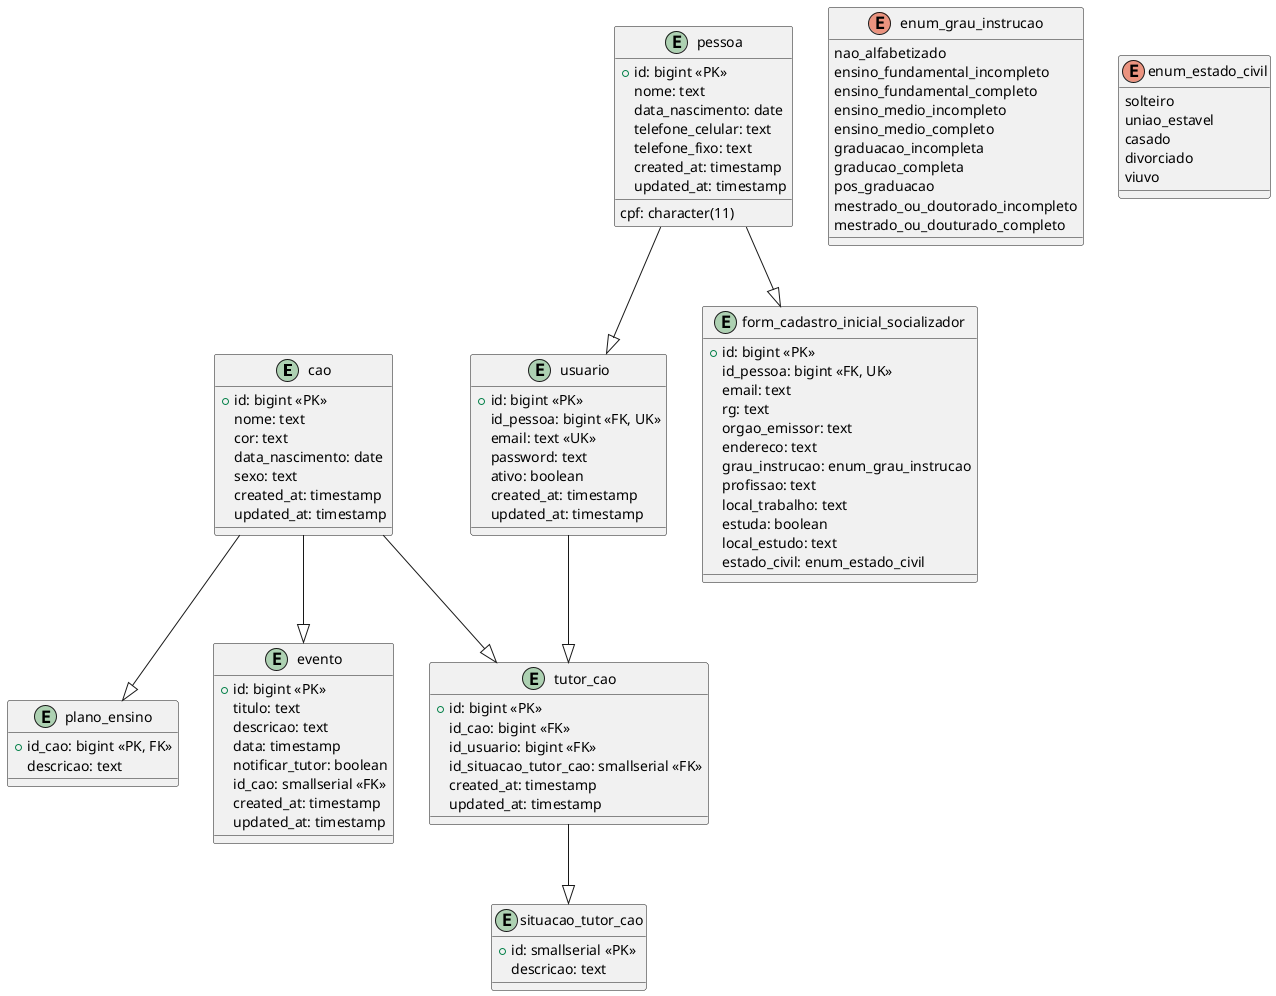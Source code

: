 @startuml

!define TABLE_BORDER_STYLE single

entity "cao" {
  + id: bigint <<PK>>
  nome: text
  cor: text
  data_nascimento: date
  sexo: text
  created_at: timestamp
  updated_at: timestamp
}

entity "plano_ensino" {
  + id_cao: bigint <<PK, FK>>
  descricao: text
}

entity "tutor_cao" {
  + id: bigint <<PK>>
  id_cao: bigint <<FK>>
  id_usuario: bigint <<FK>>
  id_situacao_tutor_cao: smallserial <<FK>>
  created_at: timestamp
  updated_at: timestamp
}

entity "situacao_tutor_cao" {
  + id: smallserial <<PK>>
  descricao: text
}

entity "evento" {
  + id: bigint <<PK>>
  titulo: text
  descricao: text
  data: timestamp
  notificar_tutor: boolean
  id_cao: smallserial <<FK>>
  created_at: timestamp
  updated_at: timestamp
}

entity "pessoa" {
  + id: bigint <<PK>>
  nome: text
  data_nascimento: date
  cpf: character(11)
  telefone_celular: text
  telefone_fixo: text
  created_at: timestamp
  updated_at: timestamp
}

entity "usuario" {
  + id: bigint <<PK>>
  id_pessoa: bigint <<FK, UK>>
  email: text <<UK>>
  password: text
  ativo: boolean
  created_at: timestamp
  updated_at: timestamp
}

entity "form_cadastro_inicial_socializador" {
  + id: bigint <<PK>>
  id_pessoa: bigint <<FK, UK>>
  email: text
  rg: text
  orgao_emissor: text
  endereco: text
  grau_instrucao: enum_grau_instrucao
  profissao: text
  local_trabalho: text
  estuda: boolean
  local_estudo: text
  estado_civil: enum_estado_civil
}

enum "enum_grau_instrucao" {
  nao_alfabetizado
  ensino_fundamental_incompleto
  ensino_fundamental_completo
  ensino_medio_incompleto
  ensino_medio_completo
  graduacao_incompleta
  graducao_completa
  pos_graduacao
  mestrado_ou_doutorado_incompleto
  mestrado_ou_douturado_completo
}

enum "enum_estado_civil" {
  solteiro
  uniao_estavel
  casado
  divorciado
  viuvo
}

pessoa --|> usuario
pessoa --|> form_cadastro_inicial_socializador
tutor_cao --|> situacao_tutor_cao
usuario --|> tutor_cao
cao --|> tutor_cao
cao --|> evento
cao --|> plano_ensino

@enduml